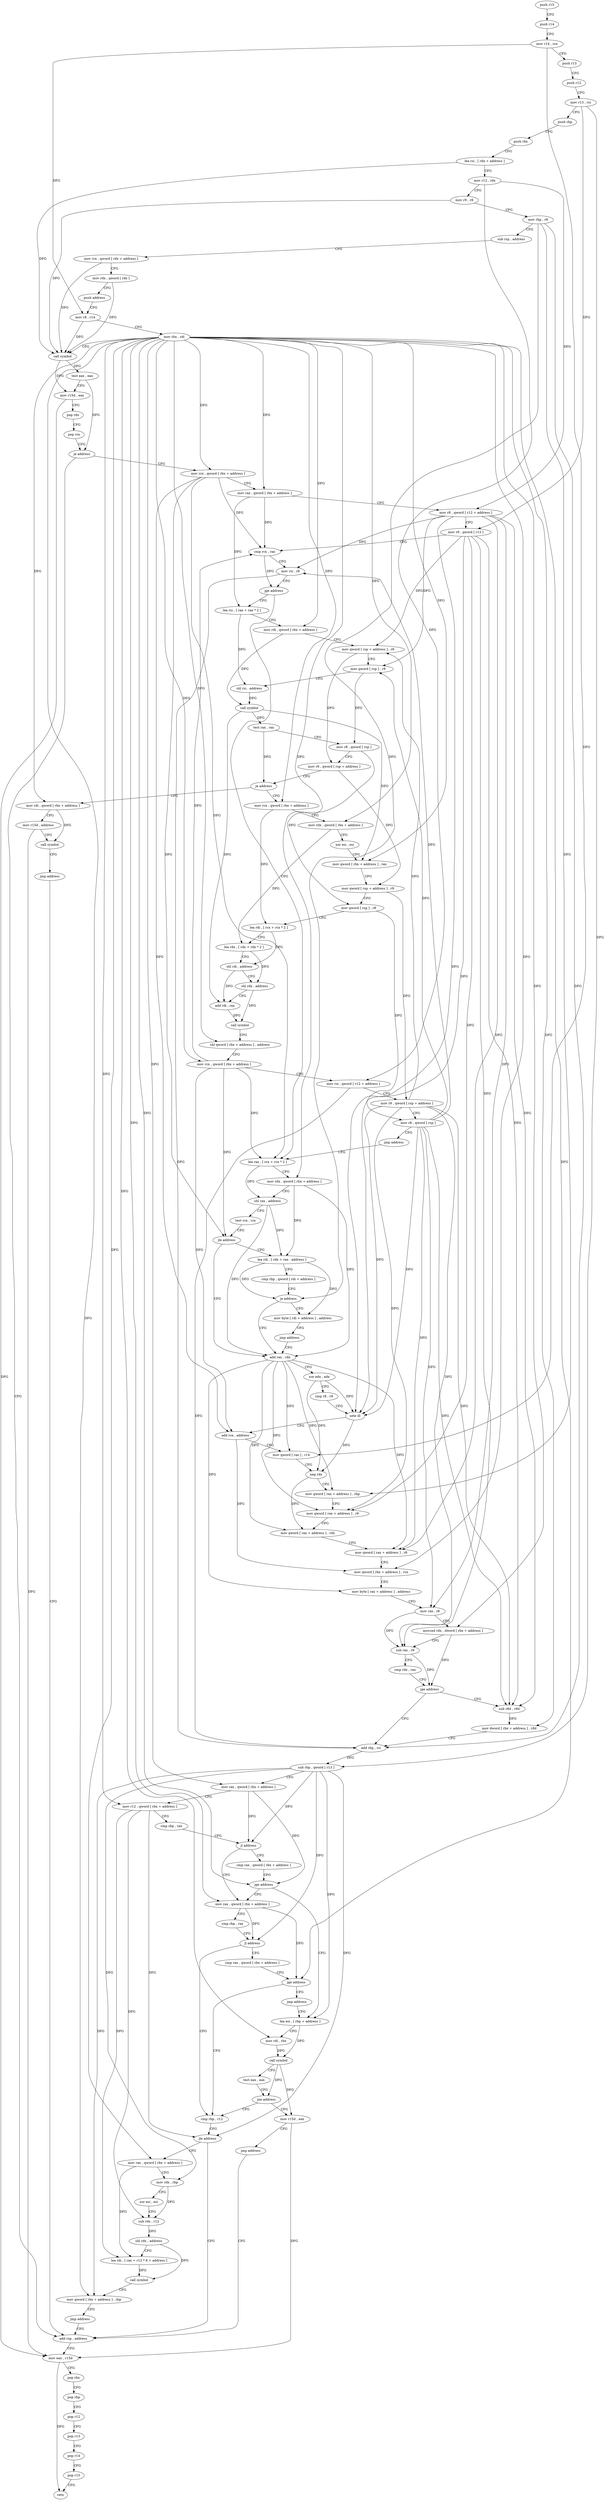 digraph "func" {
"4397248" [label = "push r15" ]
"4397250" [label = "push r14" ]
"4397252" [label = "mov r14 , rcx" ]
"4397255" [label = "push r13" ]
"4397257" [label = "push r12" ]
"4397259" [label = "mov r13 , rsi" ]
"4397262" [label = "push rbp" ]
"4397263" [label = "push rbx" ]
"4397264" [label = "lea rsi , [ rdx + address ]" ]
"4397268" [label = "mov r12 , rdx" ]
"4397271" [label = "mov r9 , r8" ]
"4397274" [label = "mov rbp , r8" ]
"4397277" [label = "sub rsp , address" ]
"4397281" [label = "mov rcx , qword [ rdx + address ]" ]
"4397285" [label = "mov rdx , qword [ rdx ]" ]
"4397288" [label = "push address" ]
"4397290" [label = "mov r8 , r14" ]
"4397293" [label = "mov rbx , rdi" ]
"4397296" [label = "call symbol" ]
"4397301" [label = "test eax , eax" ]
"4397303" [label = "mov r15d , eax" ]
"4397306" [label = "pop rdx" ]
"4397307" [label = "pop rcx" ]
"4397308" [label = "je address" ]
"4397328" [label = "mov rcx , qword [ rbx + address ]" ]
"4397310" [label = "add rsp , address" ]
"4397335" [label = "mov rax , qword [ rbx + address ]" ]
"4397342" [label = "mov r8 , qword [ r12 + address ]" ]
"4397347" [label = "mov r9 , qword [ r13 ]" ]
"4397351" [label = "cmp rcx , rax" ]
"4397354" [label = "mov rsi , r8" ]
"4397357" [label = "jge address" ]
"4397616" [label = "lea rsi , [ rax + rax * 2 ]" ]
"4397363" [label = "lea rax , [ rcx + rcx * 2 ]" ]
"4397314" [label = "mov eax , r15d" ]
"4397317" [label = "pop rbx" ]
"4397318" [label = "pop rbp" ]
"4397319" [label = "pop r12" ]
"4397321" [label = "pop r13" ]
"4397323" [label = "pop r14" ]
"4397325" [label = "pop r15" ]
"4397327" [label = "retn" ]
"4397620" [label = "mov rdi , qword [ rbx + address ]" ]
"4397627" [label = "mov qword [ rsp + address ] , r9" ]
"4397632" [label = "mov qword [ rsp ] , r8" ]
"4397636" [label = "shl rsi , address" ]
"4397640" [label = "call symbol" ]
"4397645" [label = "test rax , rax" ]
"4397648" [label = "mov r8 , qword [ rsp ]" ]
"4397652" [label = "mov r9 , qword [ rsp + address ]" ]
"4397657" [label = "je address" ]
"4397760" [label = "mov rdi , qword [ rbx + address ]" ]
"4397659" [label = "mov rcx , qword [ rbx + address ]" ]
"4397367" [label = "mov rdx , qword [ rbx + address ]" ]
"4397374" [label = "shl rax , address" ]
"4397378" [label = "test rcx , rcx" ]
"4397381" [label = "jle address" ]
"4397398" [label = "add rax , rdx" ]
"4397383" [label = "lea rdi , [ rdx + rax - address ]" ]
"4397767" [label = "mov r15d , address" ]
"4397773" [label = "call symbol" ]
"4397778" [label = "jmp address" ]
"4397666" [label = "mov rdx , qword [ rbx + address ]" ]
"4397673" [label = "xor esi , esi" ]
"4397675" [label = "mov qword [ rbx + address ] , rax" ]
"4397682" [label = "mov qword [ rsp + address ] , r9" ]
"4397687" [label = "mov qword [ rsp ] , r8" ]
"4397691" [label = "lea rdi , [ rcx + rcx * 2 ]" ]
"4397695" [label = "lea rdx , [ rdx + rdx * 2 ]" ]
"4397699" [label = "shl rdi , address" ]
"4397703" [label = "shl rdx , address" ]
"4397707" [label = "add rdi , rax" ]
"4397710" [label = "call symbol" ]
"4397715" [label = "shl qword [ rbx + address ] , address" ]
"4397722" [label = "mov rcx , qword [ rbx + address ]" ]
"4397729" [label = "mov rsi , qword [ r12 + address ]" ]
"4397734" [label = "mov r9 , qword [ rsp + address ]" ]
"4397739" [label = "mov r8 , qword [ rsp ]" ]
"4397743" [label = "jmp address" ]
"4397401" [label = "xor edx , edx" ]
"4397403" [label = "cmp r8 , r9" ]
"4397406" [label = "sete dl" ]
"4397409" [label = "add rcx , address" ]
"4397413" [label = "mov qword [ rax ] , r14" ]
"4397416" [label = "neg rdx" ]
"4397419" [label = "mov qword [ rax + address ] , rbp" ]
"4397423" [label = "mov qword [ rax + address ] , r9" ]
"4397427" [label = "mov qword [ rax + address ] , rdx" ]
"4397431" [label = "mov qword [ rax + address ] , r8" ]
"4397435" [label = "mov qword [ rbx + address ] , rcx" ]
"4397442" [label = "mov byte [ rax + address ] , address" ]
"4397446" [label = "mov rax , r8" ]
"4397449" [label = "movsxd rdx , dword [ rbx + address ]" ]
"4397456" [label = "sub rax , r9" ]
"4397459" [label = "cmp rdx , rax" ]
"4397462" [label = "jge address" ]
"4397474" [label = "add rbp , rsi" ]
"4397464" [label = "sub r8d , r9d" ]
"4397388" [label = "cmp rbp , qword [ rdi + address ]" ]
"4397392" [label = "je address" ]
"4397600" [label = "mov byte [ rdi + address ] , address" ]
"4397477" [label = "sub rbp , qword [ r13 ]" ]
"4397481" [label = "mov rax , qword [ rbx + address ]" ]
"4397485" [label = "mov r12 , qword [ rbx + address ]" ]
"4397492" [label = "cmp rbp , rax" ]
"4397495" [label = "jl address" ]
"4397576" [label = "mov rax , qword [ rbx + address ]" ]
"4397497" [label = "cmp rax , qword [ rbx + address ]" ]
"4397467" [label = "mov dword [ rbx + address ] , r8d" ]
"4397604" [label = "jmp address" ]
"4397580" [label = "cmp rbp , rax" ]
"4397583" [label = "jl address" ]
"4397522" [label = "cmp rbp , r12" ]
"4397585" [label = "cmp rax , qword [ rbx + address ]" ]
"4397501" [label = "jge address" ]
"4397503" [label = "lea esi , [ rbp + address ]" ]
"4397525" [label = "jle address" ]
"4397531" [label = "mov rax , qword [ rbx + address ]" ]
"4397589" [label = "jge address" ]
"4397591" [label = "jmp address" ]
"4397506" [label = "mov rdi , rbx" ]
"4397509" [label = "call symbol" ]
"4397514" [label = "test eax , eax" ]
"4397516" [label = "jne address" ]
"4397752" [label = "mov r15d , eax" ]
"4397538" [label = "mov rdx , rbp" ]
"4397541" [label = "xor esi , esi" ]
"4397543" [label = "sub rdx , r12" ]
"4397546" [label = "shl rdx , address" ]
"4397550" [label = "lea rdi , [ rax + r12 * 8 + address ]" ]
"4397555" [label = "call symbol" ]
"4397560" [label = "mov qword [ rbx + address ] , rbp" ]
"4397567" [label = "jmp address" ]
"4397755" [label = "jmp address" ]
"4397248" -> "4397250" [ label = "CFG" ]
"4397250" -> "4397252" [ label = "CFG" ]
"4397252" -> "4397255" [ label = "CFG" ]
"4397252" -> "4397290" [ label = "DFG" ]
"4397252" -> "4397413" [ label = "DFG" ]
"4397255" -> "4397257" [ label = "CFG" ]
"4397257" -> "4397259" [ label = "CFG" ]
"4397259" -> "4397262" [ label = "CFG" ]
"4397259" -> "4397347" [ label = "DFG" ]
"4397259" -> "4397477" [ label = "DFG" ]
"4397262" -> "4397263" [ label = "CFG" ]
"4397263" -> "4397264" [ label = "CFG" ]
"4397264" -> "4397268" [ label = "CFG" ]
"4397264" -> "4397296" [ label = "DFG" ]
"4397268" -> "4397271" [ label = "CFG" ]
"4397268" -> "4397342" [ label = "DFG" ]
"4397268" -> "4397729" [ label = "DFG" ]
"4397271" -> "4397274" [ label = "CFG" ]
"4397271" -> "4397296" [ label = "DFG" ]
"4397274" -> "4397277" [ label = "CFG" ]
"4397274" -> "4397419" [ label = "DFG" ]
"4397274" -> "4397392" [ label = "DFG" ]
"4397274" -> "4397474" [ label = "DFG" ]
"4397277" -> "4397281" [ label = "CFG" ]
"4397281" -> "4397285" [ label = "CFG" ]
"4397281" -> "4397296" [ label = "DFG" ]
"4397285" -> "4397288" [ label = "CFG" ]
"4397285" -> "4397296" [ label = "DFG" ]
"4397288" -> "4397290" [ label = "CFG" ]
"4397290" -> "4397293" [ label = "CFG" ]
"4397290" -> "4397296" [ label = "DFG" ]
"4397293" -> "4397296" [ label = "CFG" ]
"4397293" -> "4397328" [ label = "DFG" ]
"4397293" -> "4397335" [ label = "DFG" ]
"4397293" -> "4397620" [ label = "DFG" ]
"4397293" -> "4397367" [ label = "DFG" ]
"4397293" -> "4397760" [ label = "DFG" ]
"4397293" -> "4397659" [ label = "DFG" ]
"4397293" -> "4397666" [ label = "DFG" ]
"4397293" -> "4397675" [ label = "DFG" ]
"4397293" -> "4397715" [ label = "DFG" ]
"4397293" -> "4397722" [ label = "DFG" ]
"4397293" -> "4397435" [ label = "DFG" ]
"4397293" -> "4397449" [ label = "DFG" ]
"4397293" -> "4397481" [ label = "DFG" ]
"4397293" -> "4397485" [ label = "DFG" ]
"4397293" -> "4397467" [ label = "DFG" ]
"4397293" -> "4397576" [ label = "DFG" ]
"4397293" -> "4397501" [ label = "DFG" ]
"4397293" -> "4397589" [ label = "DFG" ]
"4397293" -> "4397506" [ label = "DFG" ]
"4397293" -> "4397531" [ label = "DFG" ]
"4397293" -> "4397560" [ label = "DFG" ]
"4397296" -> "4397301" [ label = "DFG" ]
"4397296" -> "4397303" [ label = "DFG" ]
"4397301" -> "4397303" [ label = "CFG" ]
"4397301" -> "4397308" [ label = "DFG" ]
"4397303" -> "4397306" [ label = "CFG" ]
"4397303" -> "4397314" [ label = "DFG" ]
"4397306" -> "4397307" [ label = "CFG" ]
"4397307" -> "4397308" [ label = "CFG" ]
"4397308" -> "4397328" [ label = "CFG" ]
"4397308" -> "4397310" [ label = "CFG" ]
"4397328" -> "4397335" [ label = "CFG" ]
"4397328" -> "4397351" [ label = "DFG" ]
"4397328" -> "4397363" [ label = "DFG" ]
"4397328" -> "4397381" [ label = "DFG" ]
"4397328" -> "4397409" [ label = "DFG" ]
"4397310" -> "4397314" [ label = "CFG" ]
"4397335" -> "4397342" [ label = "CFG" ]
"4397335" -> "4397351" [ label = "DFG" ]
"4397335" -> "4397616" [ label = "DFG" ]
"4397342" -> "4397347" [ label = "CFG" ]
"4397342" -> "4397354" [ label = "DFG" ]
"4397342" -> "4397632" [ label = "DFG" ]
"4397342" -> "4397406" [ label = "DFG" ]
"4397342" -> "4397431" [ label = "DFG" ]
"4397342" -> "4397446" [ label = "DFG" ]
"4397342" -> "4397464" [ label = "DFG" ]
"4397347" -> "4397351" [ label = "CFG" ]
"4397347" -> "4397627" [ label = "DFG" ]
"4397347" -> "4397406" [ label = "DFG" ]
"4397347" -> "4397423" [ label = "DFG" ]
"4397347" -> "4397456" [ label = "DFG" ]
"4397347" -> "4397464" [ label = "DFG" ]
"4397351" -> "4397354" [ label = "CFG" ]
"4397351" -> "4397357" [ label = "DFG" ]
"4397354" -> "4397357" [ label = "CFG" ]
"4397354" -> "4397474" [ label = "DFG" ]
"4397357" -> "4397616" [ label = "CFG" ]
"4397357" -> "4397363" [ label = "CFG" ]
"4397616" -> "4397620" [ label = "CFG" ]
"4397616" -> "4397636" [ label = "DFG" ]
"4397363" -> "4397367" [ label = "CFG" ]
"4397363" -> "4397374" [ label = "DFG" ]
"4397314" -> "4397317" [ label = "CFG" ]
"4397314" -> "4397327" [ label = "DFG" ]
"4397317" -> "4397318" [ label = "CFG" ]
"4397318" -> "4397319" [ label = "CFG" ]
"4397319" -> "4397321" [ label = "CFG" ]
"4397321" -> "4397323" [ label = "CFG" ]
"4397323" -> "4397325" [ label = "CFG" ]
"4397325" -> "4397327" [ label = "CFG" ]
"4397620" -> "4397627" [ label = "CFG" ]
"4397620" -> "4397640" [ label = "DFG" ]
"4397627" -> "4397632" [ label = "CFG" ]
"4397627" -> "4397652" [ label = "DFG" ]
"4397632" -> "4397636" [ label = "CFG" ]
"4397632" -> "4397648" [ label = "DFG" ]
"4397636" -> "4397640" [ label = "DFG" ]
"4397640" -> "4397645" [ label = "DFG" ]
"4397640" -> "4397675" [ label = "DFG" ]
"4397640" -> "4397707" [ label = "DFG" ]
"4397645" -> "4397648" [ label = "CFG" ]
"4397645" -> "4397657" [ label = "DFG" ]
"4397648" -> "4397652" [ label = "CFG" ]
"4397648" -> "4397687" [ label = "DFG" ]
"4397652" -> "4397657" [ label = "CFG" ]
"4397652" -> "4397682" [ label = "DFG" ]
"4397657" -> "4397760" [ label = "CFG" ]
"4397657" -> "4397659" [ label = "CFG" ]
"4397760" -> "4397767" [ label = "CFG" ]
"4397760" -> "4397773" [ label = "DFG" ]
"4397659" -> "4397666" [ label = "CFG" ]
"4397659" -> "4397691" [ label = "DFG" ]
"4397367" -> "4397374" [ label = "CFG" ]
"4397367" -> "4397398" [ label = "DFG" ]
"4397367" -> "4397383" [ label = "DFG" ]
"4397374" -> "4397378" [ label = "CFG" ]
"4397374" -> "4397398" [ label = "DFG" ]
"4397374" -> "4397383" [ label = "DFG" ]
"4397378" -> "4397381" [ label = "CFG" ]
"4397381" -> "4397398" [ label = "CFG" ]
"4397381" -> "4397383" [ label = "CFG" ]
"4397398" -> "4397401" [ label = "CFG" ]
"4397398" -> "4397413" [ label = "DFG" ]
"4397398" -> "4397419" [ label = "DFG" ]
"4397398" -> "4397423" [ label = "DFG" ]
"4397398" -> "4397427" [ label = "DFG" ]
"4397398" -> "4397431" [ label = "DFG" ]
"4397398" -> "4397442" [ label = "DFG" ]
"4397383" -> "4397388" [ label = "CFG" ]
"4397383" -> "4397392" [ label = "DFG" ]
"4397383" -> "4397600" [ label = "DFG" ]
"4397767" -> "4397773" [ label = "CFG" ]
"4397767" -> "4397314" [ label = "DFG" ]
"4397773" -> "4397778" [ label = "CFG" ]
"4397778" -> "4397310" [ label = "CFG" ]
"4397666" -> "4397673" [ label = "CFG" ]
"4397666" -> "4397695" [ label = "DFG" ]
"4397673" -> "4397675" [ label = "CFG" ]
"4397675" -> "4397682" [ label = "CFG" ]
"4397682" -> "4397687" [ label = "CFG" ]
"4397682" -> "4397734" [ label = "DFG" ]
"4397687" -> "4397691" [ label = "CFG" ]
"4397687" -> "4397739" [ label = "DFG" ]
"4397691" -> "4397695" [ label = "CFG" ]
"4397691" -> "4397699" [ label = "DFG" ]
"4397695" -> "4397699" [ label = "CFG" ]
"4397695" -> "4397703" [ label = "DFG" ]
"4397699" -> "4397703" [ label = "CFG" ]
"4397699" -> "4397707" [ label = "DFG" ]
"4397703" -> "4397707" [ label = "CFG" ]
"4397703" -> "4397710" [ label = "DFG" ]
"4397707" -> "4397710" [ label = "DFG" ]
"4397710" -> "4397715" [ label = "CFG" ]
"4397715" -> "4397722" [ label = "CFG" ]
"4397722" -> "4397729" [ label = "CFG" ]
"4397722" -> "4397363" [ label = "DFG" ]
"4397722" -> "4397381" [ label = "DFG" ]
"4397722" -> "4397351" [ label = "DFG" ]
"4397722" -> "4397409" [ label = "DFG" ]
"4397729" -> "4397734" [ label = "CFG" ]
"4397729" -> "4397474" [ label = "DFG" ]
"4397734" -> "4397739" [ label = "CFG" ]
"4397734" -> "4397627" [ label = "DFG" ]
"4397734" -> "4397406" [ label = "DFG" ]
"4397734" -> "4397423" [ label = "DFG" ]
"4397734" -> "4397456" [ label = "DFG" ]
"4397734" -> "4397464" [ label = "DFG" ]
"4397739" -> "4397743" [ label = "CFG" ]
"4397739" -> "4397354" [ label = "DFG" ]
"4397739" -> "4397632" [ label = "DFG" ]
"4397739" -> "4397406" [ label = "DFG" ]
"4397739" -> "4397431" [ label = "DFG" ]
"4397739" -> "4397446" [ label = "DFG" ]
"4397739" -> "4397464" [ label = "DFG" ]
"4397743" -> "4397363" [ label = "CFG" ]
"4397401" -> "4397403" [ label = "CFG" ]
"4397401" -> "4397406" [ label = "DFG" ]
"4397401" -> "4397416" [ label = "DFG" ]
"4397403" -> "4397406" [ label = "CFG" ]
"4397406" -> "4397409" [ label = "CFG" ]
"4397406" -> "4397416" [ label = "DFG" ]
"4397409" -> "4397413" [ label = "CFG" ]
"4397409" -> "4397435" [ label = "DFG" ]
"4397413" -> "4397416" [ label = "CFG" ]
"4397416" -> "4397419" [ label = "CFG" ]
"4397416" -> "4397427" [ label = "DFG" ]
"4397419" -> "4397423" [ label = "CFG" ]
"4397423" -> "4397427" [ label = "CFG" ]
"4397427" -> "4397431" [ label = "CFG" ]
"4397431" -> "4397435" [ label = "CFG" ]
"4397435" -> "4397442" [ label = "CFG" ]
"4397442" -> "4397446" [ label = "CFG" ]
"4397446" -> "4397449" [ label = "CFG" ]
"4397446" -> "4397456" [ label = "DFG" ]
"4397449" -> "4397456" [ label = "CFG" ]
"4397449" -> "4397462" [ label = "DFG" ]
"4397456" -> "4397459" [ label = "CFG" ]
"4397456" -> "4397462" [ label = "DFG" ]
"4397459" -> "4397462" [ label = "CFG" ]
"4397462" -> "4397474" [ label = "CFG" ]
"4397462" -> "4397464" [ label = "CFG" ]
"4397474" -> "4397477" [ label = "DFG" ]
"4397464" -> "4397467" [ label = "DFG" ]
"4397388" -> "4397392" [ label = "CFG" ]
"4397392" -> "4397600" [ label = "CFG" ]
"4397392" -> "4397398" [ label = "CFG" ]
"4397600" -> "4397604" [ label = "CFG" ]
"4397477" -> "4397481" [ label = "CFG" ]
"4397477" -> "4397495" [ label = "DFG" ]
"4397477" -> "4397583" [ label = "DFG" ]
"4397477" -> "4397525" [ label = "DFG" ]
"4397477" -> "4397503" [ label = "DFG" ]
"4397477" -> "4397538" [ label = "DFG" ]
"4397477" -> "4397560" [ label = "DFG" ]
"4397481" -> "4397485" [ label = "CFG" ]
"4397481" -> "4397495" [ label = "DFG" ]
"4397481" -> "4397501" [ label = "DFG" ]
"4397485" -> "4397492" [ label = "CFG" ]
"4397485" -> "4397525" [ label = "DFG" ]
"4397485" -> "4397543" [ label = "DFG" ]
"4397485" -> "4397550" [ label = "DFG" ]
"4397492" -> "4397495" [ label = "CFG" ]
"4397495" -> "4397576" [ label = "CFG" ]
"4397495" -> "4397497" [ label = "CFG" ]
"4397576" -> "4397580" [ label = "CFG" ]
"4397576" -> "4397583" [ label = "DFG" ]
"4397576" -> "4397589" [ label = "DFG" ]
"4397497" -> "4397501" [ label = "CFG" ]
"4397467" -> "4397474" [ label = "CFG" ]
"4397604" -> "4397398" [ label = "CFG" ]
"4397580" -> "4397583" [ label = "CFG" ]
"4397583" -> "4397522" [ label = "CFG" ]
"4397583" -> "4397585" [ label = "CFG" ]
"4397522" -> "4397525" [ label = "CFG" ]
"4397585" -> "4397589" [ label = "CFG" ]
"4397501" -> "4397576" [ label = "CFG" ]
"4397501" -> "4397503" [ label = "CFG" ]
"4397503" -> "4397506" [ label = "CFG" ]
"4397503" -> "4397509" [ label = "DFG" ]
"4397525" -> "4397310" [ label = "CFG" ]
"4397525" -> "4397531" [ label = "CFG" ]
"4397531" -> "4397538" [ label = "CFG" ]
"4397531" -> "4397550" [ label = "DFG" ]
"4397589" -> "4397522" [ label = "CFG" ]
"4397589" -> "4397591" [ label = "CFG" ]
"4397591" -> "4397503" [ label = "CFG" ]
"4397506" -> "4397509" [ label = "DFG" ]
"4397509" -> "4397514" [ label = "CFG" ]
"4397509" -> "4397516" [ label = "DFG" ]
"4397509" -> "4397752" [ label = "DFG" ]
"4397514" -> "4397516" [ label = "CFG" ]
"4397516" -> "4397752" [ label = "CFG" ]
"4397516" -> "4397522" [ label = "CFG" ]
"4397752" -> "4397755" [ label = "CFG" ]
"4397752" -> "4397314" [ label = "DFG" ]
"4397538" -> "4397541" [ label = "CFG" ]
"4397538" -> "4397543" [ label = "DFG" ]
"4397541" -> "4397543" [ label = "CFG" ]
"4397543" -> "4397546" [ label = "DFG" ]
"4397546" -> "4397550" [ label = "CFG" ]
"4397546" -> "4397555" [ label = "DFG" ]
"4397550" -> "4397555" [ label = "DFG" ]
"4397555" -> "4397560" [ label = "CFG" ]
"4397560" -> "4397567" [ label = "CFG" ]
"4397567" -> "4397310" [ label = "CFG" ]
"4397755" -> "4397310" [ label = "CFG" ]
}
